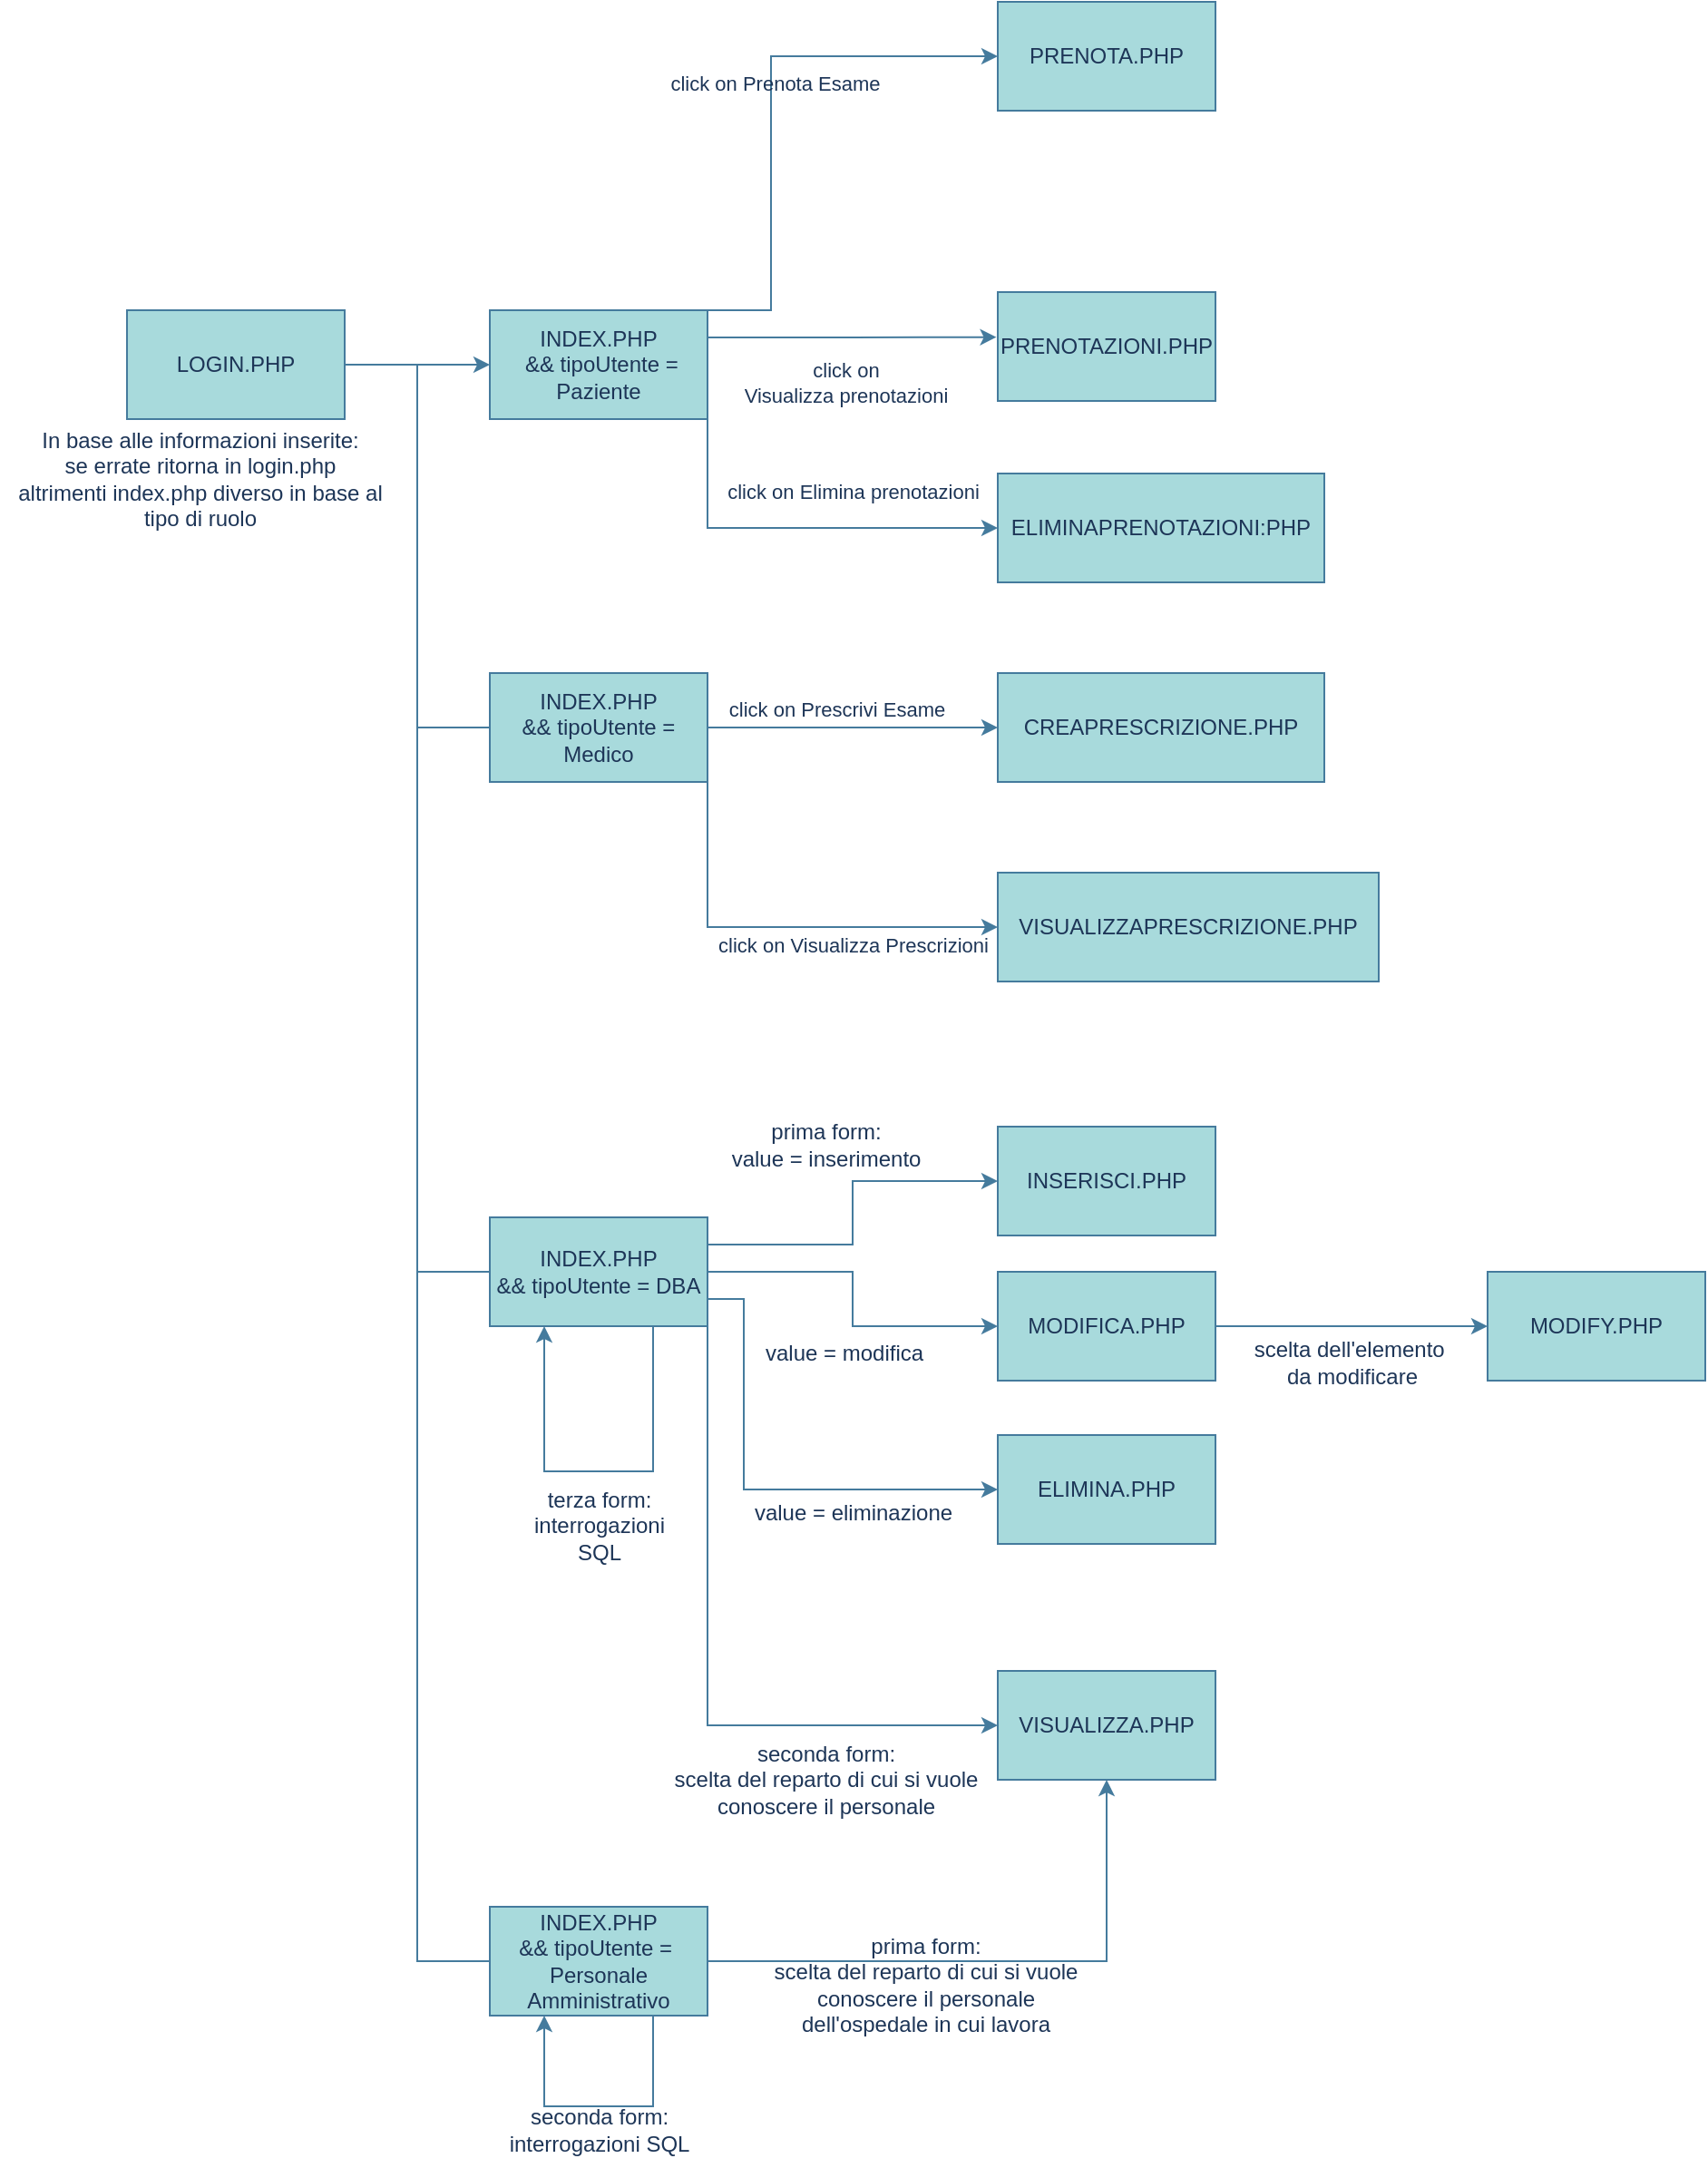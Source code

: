 <mxfile version="24.6.2" type="device">
  <diagram name="Pagina-1" id="LHME9eCjiF_hHvRtUEJ9">
    <mxGraphModel dx="624" dy="1238" grid="1" gridSize="10" guides="1" tooltips="1" connect="1" arrows="1" fold="1" page="1" pageScale="1" pageWidth="827" pageHeight="1169" math="0" shadow="0">
      <root>
        <mxCell id="0" />
        <mxCell id="1" parent="0" />
        <mxCell id="-n6oCdsHRTcv7yYSCDpn-2" value="" style="edgeStyle=orthogonalEdgeStyle;rounded=0;orthogonalLoop=1;jettySize=auto;html=1;labelBackgroundColor=none;fontColor=default;strokeColor=#457B9D;" parent="1" source="RfApW454ayCiRWNs9ttk-1" target="-n6oCdsHRTcv7yYSCDpn-1" edge="1">
          <mxGeometry relative="1" as="geometry" />
        </mxCell>
        <mxCell id="RfApW454ayCiRWNs9ttk-1" value="LOGIN.PHP" style="rounded=0;whiteSpace=wrap;html=1;labelBackgroundColor=none;fillColor=#A8DADC;strokeColor=#457B9D;fontColor=#1D3557;" parent="1" vertex="1">
          <mxGeometry x="100" y="200" width="120" height="60" as="geometry" />
        </mxCell>
        <mxCell id="-n6oCdsHRTcv7yYSCDpn-3" style="edgeStyle=orthogonalEdgeStyle;rounded=0;orthogonalLoop=1;jettySize=auto;html=1;entryX=0;entryY=0.5;entryDx=0;entryDy=0;labelBackgroundColor=none;fontColor=default;strokeColor=#457B9D;" parent="1" source="-n6oCdsHRTcv7yYSCDpn-1" target="-n6oCdsHRTcv7yYSCDpn-5" edge="1">
          <mxGeometry relative="1" as="geometry">
            <mxPoint x="460" y="40" as="targetPoint" />
            <Array as="points">
              <mxPoint x="455" y="200" />
              <mxPoint x="455" y="60" />
            </Array>
          </mxGeometry>
        </mxCell>
        <mxCell id="-n6oCdsHRTcv7yYSCDpn-6" value="&lt;div&gt;click on Prenota Esame&lt;/div&gt;" style="edgeLabel;html=1;align=center;verticalAlign=middle;resizable=0;points=[];labelBackgroundColor=none;fontColor=#1D3557;" parent="-n6oCdsHRTcv7yYSCDpn-3" vertex="1" connectable="0">
          <mxGeometry x="0.067" y="-2" relative="1" as="geometry">
            <mxPoint as="offset" />
          </mxGeometry>
        </mxCell>
        <mxCell id="-n6oCdsHRTcv7yYSCDpn-13" style="edgeStyle=orthogonalEdgeStyle;rounded=0;orthogonalLoop=1;jettySize=auto;html=1;exitX=1;exitY=1;exitDx=0;exitDy=0;entryX=0;entryY=0.5;entryDx=0;entryDy=0;labelBackgroundColor=none;fontColor=default;strokeColor=#457B9D;" parent="1" source="-n6oCdsHRTcv7yYSCDpn-1" target="-n6oCdsHRTcv7yYSCDpn-12" edge="1">
          <mxGeometry relative="1" as="geometry" />
        </mxCell>
        <mxCell id="-n6oCdsHRTcv7yYSCDpn-14" value="click on Elimina prenotazioni" style="edgeLabel;html=1;align=center;verticalAlign=middle;resizable=0;points=[];labelBackgroundColor=none;fontColor=#1D3557;" parent="-n6oCdsHRTcv7yYSCDpn-13" vertex="1" connectable="0">
          <mxGeometry x="0.117" y="-2" relative="1" as="geometry">
            <mxPoint x="17" y="-22" as="offset" />
          </mxGeometry>
        </mxCell>
        <mxCell id="-n6oCdsHRTcv7yYSCDpn-1" value="INDEX.PHP&lt;div&gt;&amp;nbsp;&amp;amp;&amp;amp; tipoUtente = Paziente&lt;/div&gt;" style="rounded=0;whiteSpace=wrap;html=1;labelBackgroundColor=none;fillColor=#A8DADC;strokeColor=#457B9D;fontColor=#1D3557;" parent="1" vertex="1">
          <mxGeometry x="300" y="200" width="120" height="60" as="geometry" />
        </mxCell>
        <mxCell id="-n6oCdsHRTcv7yYSCDpn-5" value="PRENOTA.PHP" style="whiteSpace=wrap;html=1;labelBackgroundColor=none;fillColor=#A8DADC;strokeColor=#457B9D;fontColor=#1D3557;" parent="1" vertex="1">
          <mxGeometry x="580" y="30" width="120" height="60" as="geometry" />
        </mxCell>
        <mxCell id="-n6oCdsHRTcv7yYSCDpn-8" value="PRENOTAZIONI.PHP" style="rounded=0;whiteSpace=wrap;html=1;labelBackgroundColor=none;fillColor=#A8DADC;strokeColor=#457B9D;fontColor=#1D3557;" parent="1" vertex="1">
          <mxGeometry x="580" y="190" width="120" height="60" as="geometry" />
        </mxCell>
        <mxCell id="-n6oCdsHRTcv7yYSCDpn-9" style="edgeStyle=orthogonalEdgeStyle;rounded=0;orthogonalLoop=1;jettySize=auto;html=1;exitX=1;exitY=0.25;exitDx=0;exitDy=0;entryX=-0.006;entryY=0.414;entryDx=0;entryDy=0;entryPerimeter=0;labelBackgroundColor=none;fontColor=default;strokeColor=#457B9D;" parent="1" source="-n6oCdsHRTcv7yYSCDpn-1" target="-n6oCdsHRTcv7yYSCDpn-8" edge="1">
          <mxGeometry relative="1" as="geometry" />
        </mxCell>
        <mxCell id="-n6oCdsHRTcv7yYSCDpn-10" value="click on&lt;div&gt;Visualizza prenotazioni&lt;/div&gt;" style="edgeLabel;html=1;align=center;verticalAlign=middle;resizable=0;points=[];labelBackgroundColor=none;fontColor=#1D3557;" parent="-n6oCdsHRTcv7yYSCDpn-9" vertex="1" connectable="0">
          <mxGeometry x="-0.167" y="-1" relative="1" as="geometry">
            <mxPoint x="9" y="24" as="offset" />
          </mxGeometry>
        </mxCell>
        <mxCell id="-n6oCdsHRTcv7yYSCDpn-12" value="ELIMINAPRENOTAZIONI:PHP" style="whiteSpace=wrap;html=1;labelBackgroundColor=none;fillColor=#A8DADC;strokeColor=#457B9D;fontColor=#1D3557;" parent="1" vertex="1">
          <mxGeometry x="580" y="290" width="180" height="60" as="geometry" />
        </mxCell>
        <mxCell id="-n6oCdsHRTcv7yYSCDpn-16" value="" style="endArrow=none;html=1;rounded=0;exitX=0;exitY=0.5;exitDx=0;exitDy=0;labelBackgroundColor=none;fontColor=default;strokeColor=#457B9D;" parent="1" source="-n6oCdsHRTcv7yYSCDpn-18" edge="1">
          <mxGeometry width="50" height="50" relative="1" as="geometry">
            <mxPoint x="260" y="490" as="sourcePoint" />
            <mxPoint x="260" y="230" as="targetPoint" />
            <Array as="points">
              <mxPoint x="260" y="430" />
            </Array>
          </mxGeometry>
        </mxCell>
        <mxCell id="-n6oCdsHRTcv7yYSCDpn-17" value="In base alle informazioni inserite:&lt;div&gt;se errate ritorna in login.php&lt;/div&gt;&lt;div&gt;altrimenti index.php diverso in base al&lt;/div&gt;&lt;div&gt;tipo di ruolo&lt;/div&gt;" style="text;html=1;align=center;verticalAlign=middle;resizable=0;points=[];autosize=1;strokeColor=none;fillColor=none;labelBackgroundColor=none;fontColor=#1D3557;" parent="1" vertex="1">
          <mxGeometry x="30" y="258" width="220" height="70" as="geometry" />
        </mxCell>
        <mxCell id="-n6oCdsHRTcv7yYSCDpn-24" value="" style="edgeStyle=orthogonalEdgeStyle;rounded=0;orthogonalLoop=1;jettySize=auto;html=1;labelBackgroundColor=none;fontColor=default;strokeColor=#457B9D;" parent="1" source="-n6oCdsHRTcv7yYSCDpn-18" target="-n6oCdsHRTcv7yYSCDpn-23" edge="1">
          <mxGeometry relative="1" as="geometry" />
        </mxCell>
        <mxCell id="-n6oCdsHRTcv7yYSCDpn-26" value="click on Prescrivi Esame" style="edgeLabel;html=1;align=center;verticalAlign=middle;resizable=0;points=[];labelBackgroundColor=none;fontColor=#1D3557;" parent="-n6oCdsHRTcv7yYSCDpn-24" vertex="1" connectable="0">
          <mxGeometry x="-0.11" y="1" relative="1" as="geometry">
            <mxPoint y="-9" as="offset" />
          </mxGeometry>
        </mxCell>
        <mxCell id="-n6oCdsHRTcv7yYSCDpn-29" style="edgeStyle=orthogonalEdgeStyle;rounded=0;orthogonalLoop=1;jettySize=auto;html=1;exitX=1;exitY=0.75;exitDx=0;exitDy=0;entryX=0;entryY=0.5;entryDx=0;entryDy=0;labelBackgroundColor=none;fontColor=default;strokeColor=#457B9D;" parent="1" source="-n6oCdsHRTcv7yYSCDpn-18" target="-n6oCdsHRTcv7yYSCDpn-28" edge="1">
          <mxGeometry relative="1" as="geometry">
            <Array as="points">
              <mxPoint x="420" y="540" />
            </Array>
          </mxGeometry>
        </mxCell>
        <mxCell id="-n6oCdsHRTcv7yYSCDpn-31" value="click on Visualizza Prescrizioni" style="edgeLabel;html=1;align=center;verticalAlign=middle;resizable=0;points=[];labelBackgroundColor=none;fontColor=#1D3557;" parent="-n6oCdsHRTcv7yYSCDpn-29" vertex="1" connectable="0">
          <mxGeometry x="0.199" y="2" relative="1" as="geometry">
            <mxPoint x="22" y="12" as="offset" />
          </mxGeometry>
        </mxCell>
        <mxCell id="-n6oCdsHRTcv7yYSCDpn-18" value="INDEX.PHP&lt;div&gt;&amp;amp;&amp;amp; tipoUtente =&lt;/div&gt;&lt;div&gt;Medico&lt;/div&gt;" style="whiteSpace=wrap;html=1;labelBackgroundColor=none;fillColor=#A8DADC;strokeColor=#457B9D;fontColor=#1D3557;" parent="1" vertex="1">
          <mxGeometry x="300" y="400" width="120" height="60" as="geometry" />
        </mxCell>
        <mxCell id="-n6oCdsHRTcv7yYSCDpn-23" value="CREAPRESCRIZIONE.PHP" style="whiteSpace=wrap;html=1;labelBackgroundColor=none;fillColor=#A8DADC;strokeColor=#457B9D;fontColor=#1D3557;" parent="1" vertex="1">
          <mxGeometry x="580" y="400" width="180" height="60" as="geometry" />
        </mxCell>
        <mxCell id="-n6oCdsHRTcv7yYSCDpn-28" value="VISUALIZZAPRESCRIZIONE.PHP" style="whiteSpace=wrap;html=1;labelBackgroundColor=none;fillColor=#A8DADC;strokeColor=#457B9D;fontColor=#1D3557;" parent="1" vertex="1">
          <mxGeometry x="580" y="510" width="210" height="60" as="geometry" />
        </mxCell>
        <mxCell id="-n6oCdsHRTcv7yYSCDpn-32" value="" style="endArrow=none;html=1;rounded=0;labelBackgroundColor=none;fontColor=default;strokeColor=#457B9D;" parent="1" edge="1">
          <mxGeometry width="50" height="50" relative="1" as="geometry">
            <mxPoint x="260" y="730" as="sourcePoint" />
            <mxPoint x="260" y="430" as="targetPoint" />
          </mxGeometry>
        </mxCell>
        <mxCell id="-n6oCdsHRTcv7yYSCDpn-33" value="" style="endArrow=none;html=1;rounded=0;labelBackgroundColor=none;fontColor=default;strokeColor=#457B9D;" parent="1" target="-n6oCdsHRTcv7yYSCDpn-34" edge="1">
          <mxGeometry width="50" height="50" relative="1" as="geometry">
            <mxPoint x="260" y="730" as="sourcePoint" />
            <mxPoint x="290" y="730" as="targetPoint" />
          </mxGeometry>
        </mxCell>
        <mxCell id="-n6oCdsHRTcv7yYSCDpn-37" style="edgeStyle=orthogonalEdgeStyle;rounded=0;orthogonalLoop=1;jettySize=auto;html=1;exitX=1;exitY=0.25;exitDx=0;exitDy=0;entryX=0;entryY=0.5;entryDx=0;entryDy=0;labelBackgroundColor=none;fontColor=default;strokeColor=#457B9D;" parent="1" source="-n6oCdsHRTcv7yYSCDpn-34" target="-n6oCdsHRTcv7yYSCDpn-36" edge="1">
          <mxGeometry relative="1" as="geometry" />
        </mxCell>
        <mxCell id="-n6oCdsHRTcv7yYSCDpn-41" style="edgeStyle=orthogonalEdgeStyle;rounded=0;orthogonalLoop=1;jettySize=auto;html=1;exitX=1;exitY=0.5;exitDx=0;exitDy=0;entryX=0;entryY=0.5;entryDx=0;entryDy=0;labelBackgroundColor=none;fontColor=default;strokeColor=#457B9D;" parent="1" source="-n6oCdsHRTcv7yYSCDpn-34" target="-n6oCdsHRTcv7yYSCDpn-40" edge="1">
          <mxGeometry relative="1" as="geometry" />
        </mxCell>
        <mxCell id="-n6oCdsHRTcv7yYSCDpn-50" style="edgeStyle=orthogonalEdgeStyle;rounded=0;orthogonalLoop=1;jettySize=auto;html=1;exitX=1;exitY=0.75;exitDx=0;exitDy=0;entryX=0;entryY=0.5;entryDx=0;entryDy=0;labelBackgroundColor=none;fontColor=default;strokeColor=#457B9D;" parent="1" source="-n6oCdsHRTcv7yYSCDpn-34" target="-n6oCdsHRTcv7yYSCDpn-49" edge="1">
          <mxGeometry relative="1" as="geometry">
            <Array as="points">
              <mxPoint x="440" y="745" />
              <mxPoint x="440" y="850" />
            </Array>
          </mxGeometry>
        </mxCell>
        <mxCell id="-n6oCdsHRTcv7yYSCDpn-54" style="edgeStyle=orthogonalEdgeStyle;rounded=0;orthogonalLoop=1;jettySize=auto;html=1;exitX=1;exitY=1;exitDx=0;exitDy=0;entryX=0;entryY=0.5;entryDx=0;entryDy=0;labelBackgroundColor=none;fontColor=default;strokeColor=#457B9D;" parent="1" source="-n6oCdsHRTcv7yYSCDpn-34" target="-n6oCdsHRTcv7yYSCDpn-53" edge="1">
          <mxGeometry relative="1" as="geometry" />
        </mxCell>
        <mxCell id="-n6oCdsHRTcv7yYSCDpn-34" value="INDEX.PHP&lt;div&gt;&amp;amp;&amp;amp; tipoUtente = DBA&lt;/div&gt;" style="rounded=0;whiteSpace=wrap;html=1;labelBackgroundColor=none;fillColor=#A8DADC;strokeColor=#457B9D;fontColor=#1D3557;" parent="1" vertex="1">
          <mxGeometry x="300" y="700" width="120" height="60" as="geometry" />
        </mxCell>
        <mxCell id="-n6oCdsHRTcv7yYSCDpn-36" value="INSERISCI.PHP" style="whiteSpace=wrap;html=1;labelBackgroundColor=none;fillColor=#A8DADC;strokeColor=#457B9D;fontColor=#1D3557;" parent="1" vertex="1">
          <mxGeometry x="580" y="650" width="120" height="60" as="geometry" />
        </mxCell>
        <mxCell id="-n6oCdsHRTcv7yYSCDpn-39" value="prima form:&lt;br&gt;value = inserimento" style="text;html=1;align=center;verticalAlign=middle;resizable=0;points=[];autosize=1;strokeColor=none;fillColor=none;labelBackgroundColor=none;fontColor=#1D3557;" parent="1" vertex="1">
          <mxGeometry x="420" y="640" width="130" height="40" as="geometry" />
        </mxCell>
        <mxCell id="-n6oCdsHRTcv7yYSCDpn-46" value="" style="edgeStyle=orthogonalEdgeStyle;rounded=0;orthogonalLoop=1;jettySize=auto;html=1;labelBackgroundColor=none;fontColor=default;strokeColor=#457B9D;" parent="1" source="-n6oCdsHRTcv7yYSCDpn-40" target="-n6oCdsHRTcv7yYSCDpn-45" edge="1">
          <mxGeometry relative="1" as="geometry" />
        </mxCell>
        <mxCell id="-n6oCdsHRTcv7yYSCDpn-40" value="MODIFICA.PHP" style="whiteSpace=wrap;html=1;labelBackgroundColor=none;fillColor=#A8DADC;strokeColor=#457B9D;fontColor=#1D3557;" parent="1" vertex="1">
          <mxGeometry x="580" y="730" width="120" height="60" as="geometry" />
        </mxCell>
        <mxCell id="-n6oCdsHRTcv7yYSCDpn-44" value="value = modifica" style="text;html=1;align=center;verticalAlign=middle;resizable=0;points=[];autosize=1;strokeColor=none;fillColor=none;labelBackgroundColor=none;fontColor=#1D3557;" parent="1" vertex="1">
          <mxGeometry x="440" y="760" width="110" height="30" as="geometry" />
        </mxCell>
        <mxCell id="-n6oCdsHRTcv7yYSCDpn-45" value="MODIFY.PHP" style="whiteSpace=wrap;html=1;labelBackgroundColor=none;fillColor=#A8DADC;strokeColor=#457B9D;fontColor=#1D3557;" parent="1" vertex="1">
          <mxGeometry x="850" y="730" width="120" height="60" as="geometry" />
        </mxCell>
        <mxCell id="-n6oCdsHRTcv7yYSCDpn-47" value="scelta dell&#39;elemento&amp;nbsp;&lt;div&gt;da modificare&lt;/div&gt;" style="text;html=1;align=center;verticalAlign=middle;resizable=0;points=[];autosize=1;strokeColor=none;fillColor=none;labelBackgroundColor=none;fontColor=#1D3557;" parent="1" vertex="1">
          <mxGeometry x="710" y="760" width="130" height="40" as="geometry" />
        </mxCell>
        <mxCell id="-n6oCdsHRTcv7yYSCDpn-49" value="ELIMINA.PHP" style="whiteSpace=wrap;html=1;labelBackgroundColor=none;fillColor=#A8DADC;strokeColor=#457B9D;fontColor=#1D3557;" parent="1" vertex="1">
          <mxGeometry x="580" y="820" width="120" height="60" as="geometry" />
        </mxCell>
        <mxCell id="-n6oCdsHRTcv7yYSCDpn-51" value="value = eliminazione" style="text;html=1;align=center;verticalAlign=middle;resizable=0;points=[];autosize=1;strokeColor=none;fillColor=none;labelBackgroundColor=none;fontColor=#1D3557;" parent="1" vertex="1">
          <mxGeometry x="435" y="848" width="130" height="30" as="geometry" />
        </mxCell>
        <mxCell id="-n6oCdsHRTcv7yYSCDpn-53" value="VISUALIZZA.PHP" style="whiteSpace=wrap;html=1;labelBackgroundColor=none;fillColor=#A8DADC;strokeColor=#457B9D;fontColor=#1D3557;" parent="1" vertex="1">
          <mxGeometry x="580" y="950" width="120" height="60" as="geometry" />
        </mxCell>
        <mxCell id="-n6oCdsHRTcv7yYSCDpn-55" value="seconda form:&lt;div&gt;scelta del reparto di cui si vuole&lt;/div&gt;&lt;div&gt;conoscere il personale&lt;/div&gt;" style="text;html=1;align=center;verticalAlign=middle;resizable=0;points=[];autosize=1;strokeColor=none;fillColor=none;labelBackgroundColor=none;fontColor=#1D3557;" parent="1" vertex="1">
          <mxGeometry x="390" y="980" width="190" height="60" as="geometry" />
        </mxCell>
        <mxCell id="-n6oCdsHRTcv7yYSCDpn-56" style="edgeStyle=orthogonalEdgeStyle;rounded=0;orthogonalLoop=1;jettySize=auto;html=1;exitX=0.75;exitY=1;exitDx=0;exitDy=0;entryX=0.25;entryY=1;entryDx=0;entryDy=0;labelBackgroundColor=none;fontColor=default;strokeColor=#457B9D;" parent="1" source="-n6oCdsHRTcv7yYSCDpn-34" target="-n6oCdsHRTcv7yYSCDpn-34" edge="1">
          <mxGeometry relative="1" as="geometry">
            <Array as="points">
              <mxPoint x="390" y="840" />
              <mxPoint x="330" y="840" />
            </Array>
          </mxGeometry>
        </mxCell>
        <mxCell id="-n6oCdsHRTcv7yYSCDpn-57" value="terza form:&lt;div&gt;interrogazioni&lt;/div&gt;&lt;div&gt;SQL&lt;/div&gt;" style="text;html=1;align=center;verticalAlign=middle;resizable=0;points=[];autosize=1;strokeColor=none;fillColor=none;labelBackgroundColor=none;fontColor=#1D3557;" parent="1" vertex="1">
          <mxGeometry x="310" y="840" width="100" height="60" as="geometry" />
        </mxCell>
        <mxCell id="n5YymYNzjmNfupJJ3Dk0-1" value="" style="endArrow=none;html=1;rounded=0;exitX=0;exitY=0.5;exitDx=0;exitDy=0;labelBackgroundColor=none;fontColor=default;strokeColor=#457B9D;" edge="1" parent="1" source="n5YymYNzjmNfupJJ3Dk0-3">
          <mxGeometry width="50" height="50" relative="1" as="geometry">
            <mxPoint x="280" y="1110" as="sourcePoint" />
            <mxPoint x="260" y="730" as="targetPoint" />
            <Array as="points">
              <mxPoint x="260" y="1110" />
            </Array>
          </mxGeometry>
        </mxCell>
        <mxCell id="n5YymYNzjmNfupJJ3Dk0-5" value="" style="edgeStyle=orthogonalEdgeStyle;rounded=0;orthogonalLoop=1;jettySize=auto;html=1;entryX=0.5;entryY=1;entryDx=0;entryDy=0;labelBackgroundColor=none;fontColor=default;strokeColor=#457B9D;" edge="1" parent="1" source="n5YymYNzjmNfupJJ3Dk0-3" target="-n6oCdsHRTcv7yYSCDpn-53">
          <mxGeometry relative="1" as="geometry">
            <mxPoint x="580" y="1110" as="targetPoint" />
          </mxGeometry>
        </mxCell>
        <mxCell id="n5YymYNzjmNfupJJ3Dk0-3" value="INDEX.PHP&lt;div&gt;&amp;amp;&amp;amp; tipoUtente =&amp;nbsp;&lt;/div&gt;&lt;div&gt;Personale Amministrativo&lt;/div&gt;" style="whiteSpace=wrap;html=1;labelBackgroundColor=none;fillColor=#A8DADC;strokeColor=#457B9D;fontColor=#1D3557;" vertex="1" parent="1">
          <mxGeometry x="300" y="1080" width="120" height="60" as="geometry" />
        </mxCell>
        <mxCell id="n5YymYNzjmNfupJJ3Dk0-6" value="prima form:&lt;div&gt;scelta del reparto di cui si vuole&lt;/div&gt;&lt;div&gt;conoscere il personale&lt;/div&gt;&lt;div&gt;dell&#39;ospedale in cui lavora&lt;/div&gt;" style="text;html=1;align=center;verticalAlign=middle;resizable=0;points=[];autosize=1;strokeColor=none;fillColor=none;labelBackgroundColor=none;fontColor=#1D3557;" vertex="1" parent="1">
          <mxGeometry x="445" y="1088" width="190" height="70" as="geometry" />
        </mxCell>
        <mxCell id="n5YymYNzjmNfupJJ3Dk0-7" style="edgeStyle=orthogonalEdgeStyle;rounded=0;orthogonalLoop=1;jettySize=auto;html=1;exitX=0.75;exitY=1;exitDx=0;exitDy=0;entryX=0.25;entryY=1;entryDx=0;entryDy=0;labelBackgroundColor=none;fontColor=default;strokeColor=#457B9D;" edge="1" parent="1" source="n5YymYNzjmNfupJJ3Dk0-3" target="n5YymYNzjmNfupJJ3Dk0-3">
          <mxGeometry relative="1" as="geometry">
            <Array as="points">
              <mxPoint x="390" y="1190" />
              <mxPoint x="330" y="1190" />
            </Array>
          </mxGeometry>
        </mxCell>
        <mxCell id="n5YymYNzjmNfupJJ3Dk0-8" value="seconda form:&lt;div&gt;interrogazioni SQL&lt;/div&gt;" style="text;html=1;align=center;verticalAlign=middle;resizable=0;points=[];autosize=1;strokeColor=none;fillColor=none;labelBackgroundColor=none;fontColor=#1D3557;" vertex="1" parent="1">
          <mxGeometry x="300" y="1183" width="120" height="40" as="geometry" />
        </mxCell>
      </root>
    </mxGraphModel>
  </diagram>
</mxfile>
